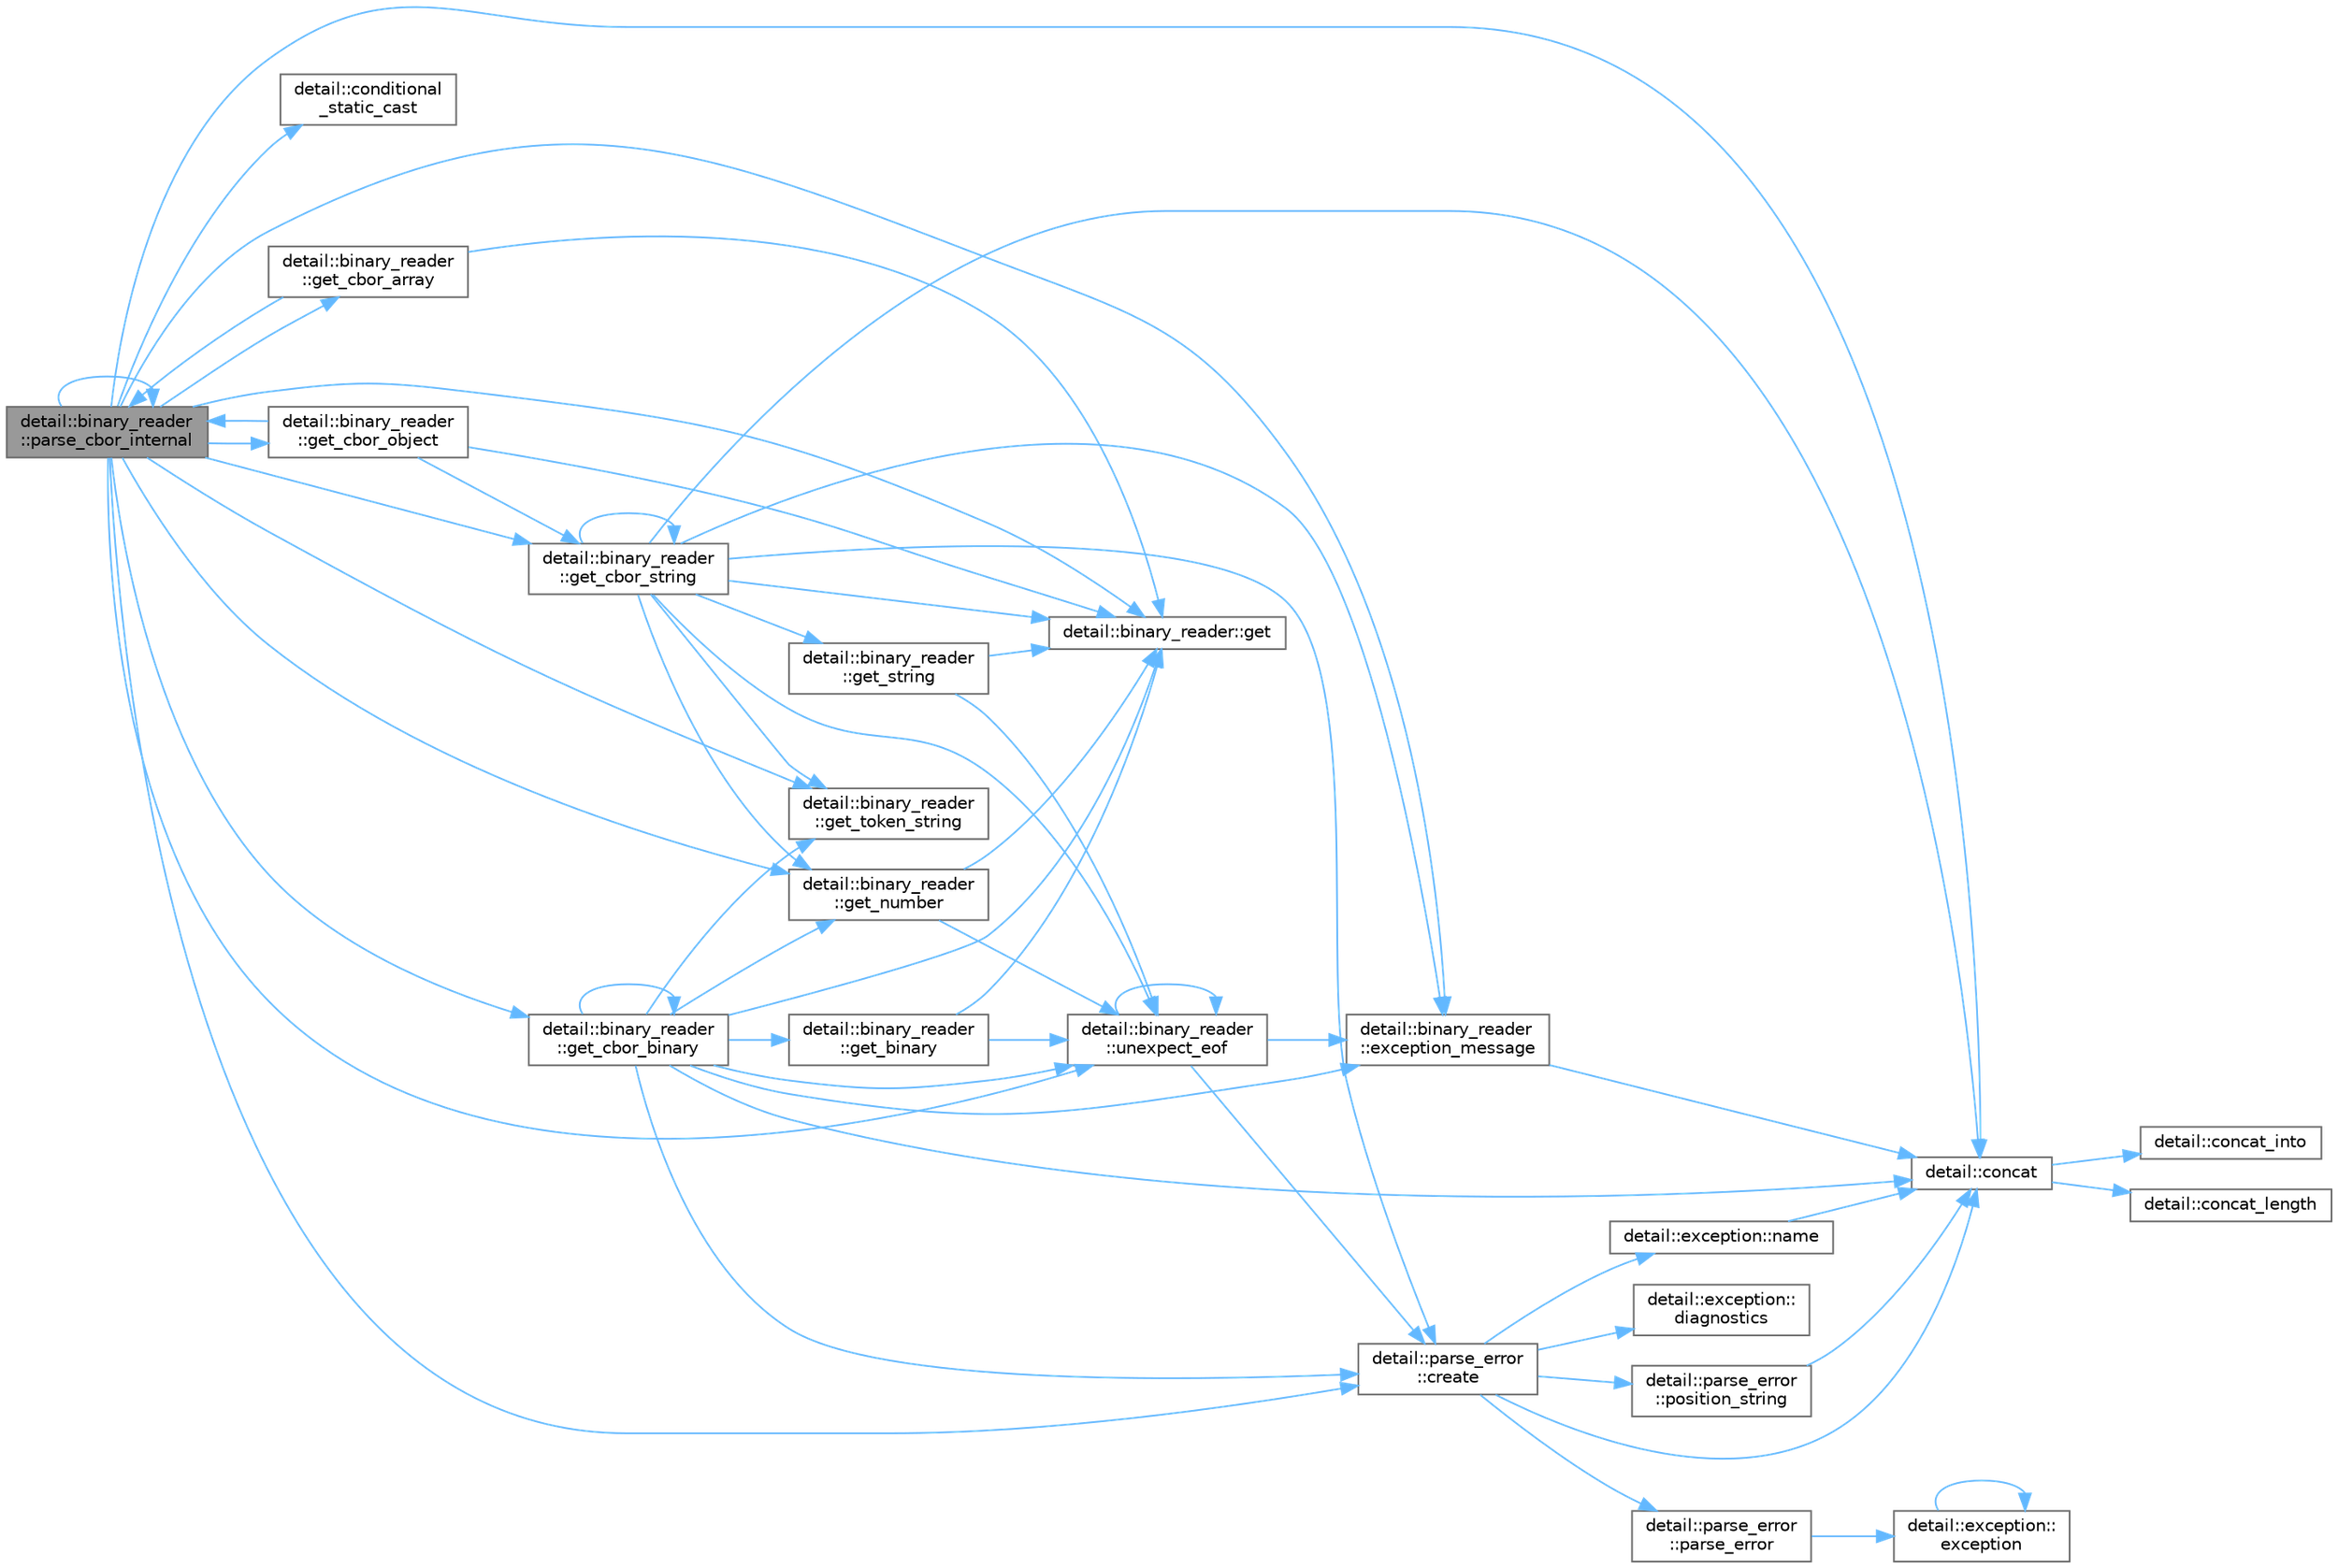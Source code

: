 digraph "detail::binary_reader::parse_cbor_internal"
{
 // LATEX_PDF_SIZE
  bgcolor="transparent";
  edge [fontname=Helvetica,fontsize=10,labelfontname=Helvetica,labelfontsize=10];
  node [fontname=Helvetica,fontsize=10,shape=box,height=0.2,width=0.4];
  rankdir="LR";
  Node1 [id="Node000001",label="detail::binary_reader\l::parse_cbor_internal",height=0.2,width=0.4,color="gray40", fillcolor="grey60", style="filled", fontcolor="black",tooltip=" "];
  Node1 -> Node2 [id="edge1_Node000001_Node000002",color="steelblue1",style="solid",tooltip=" "];
  Node2 [id="Node000002",label="detail::concat",height=0.2,width=0.4,color="grey40", fillcolor="white", style="filled",URL="$namespacedetail.html#a266fb3d4bf633ad6c506434cc91164da",tooltip=" "];
  Node2 -> Node3 [id="edge2_Node000002_Node000003",color="steelblue1",style="solid",tooltip=" "];
  Node3 [id="Node000003",label="detail::concat_into",height=0.2,width=0.4,color="grey40", fillcolor="white", style="filled",URL="$namespacedetail.html#a89f967b745cf8df11ba9d59f93d97753",tooltip=" "];
  Node2 -> Node4 [id="edge3_Node000002_Node000004",color="steelblue1",style="solid",tooltip=" "];
  Node4 [id="Node000004",label="detail::concat_length",height=0.2,width=0.4,color="grey40", fillcolor="white", style="filled",URL="$namespacedetail.html#ac185140ed8c8fcc07a302a890b714b0d",tooltip=" "];
  Node1 -> Node5 [id="edge4_Node000001_Node000005",color="steelblue1",style="solid",tooltip=" "];
  Node5 [id="Node000005",label="detail::conditional\l_static_cast",height=0.2,width=0.4,color="grey40", fillcolor="white", style="filled",URL="$namespacedetail.html#a5d17f1d261bd9fec64c08343c9f809fc",tooltip=" "];
  Node1 -> Node6 [id="edge5_Node000001_Node000006",color="steelblue1",style="solid",tooltip=" "];
  Node6 [id="Node000006",label="detail::parse_error\l::create",height=0.2,width=0.4,color="grey40", fillcolor="white", style="filled",URL="$classdetail_1_1parse__error.html#a07046ea9f33d28f120af188ed674d6df",tooltip="create a parse error exception"];
  Node6 -> Node2 [id="edge6_Node000006_Node000002",color="steelblue1",style="solid",tooltip=" "];
  Node6 -> Node7 [id="edge7_Node000006_Node000007",color="steelblue1",style="solid",tooltip=" "];
  Node7 [id="Node000007",label="detail::exception::\ldiagnostics",height=0.2,width=0.4,color="grey40", fillcolor="white", style="filled",URL="$classdetail_1_1exception.html#a6b4a786b5c1c25dd3edaceb1bf2d5120",tooltip=" "];
  Node6 -> Node8 [id="edge8_Node000006_Node000008",color="steelblue1",style="solid",tooltip=" "];
  Node8 [id="Node000008",label="detail::exception::name",height=0.2,width=0.4,color="grey40", fillcolor="white", style="filled",URL="$classdetail_1_1exception.html#a8f1eb56b9964c8dd84d89d0da98d883b",tooltip=" "];
  Node8 -> Node2 [id="edge9_Node000008_Node000002",color="steelblue1",style="solid",tooltip=" "];
  Node6 -> Node9 [id="edge10_Node000006_Node000009",color="steelblue1",style="solid",tooltip=" "];
  Node9 [id="Node000009",label="detail::parse_error\l::parse_error",height=0.2,width=0.4,color="grey40", fillcolor="white", style="filled",URL="$classdetail_1_1parse__error.html#a7703a00cc97c4590e56254b62b479ff5",tooltip=" "];
  Node9 -> Node10 [id="edge11_Node000009_Node000010",color="steelblue1",style="solid",tooltip=" "];
  Node10 [id="Node000010",label="detail::exception::\lexception",height=0.2,width=0.4,color="grey40", fillcolor="white", style="filled",URL="$classdetail_1_1exception.html#a528d6bc77e88490bbb84cde2222b7ff0",tooltip=" "];
  Node10 -> Node10 [id="edge12_Node000010_Node000010",color="steelblue1",style="solid",tooltip=" "];
  Node6 -> Node11 [id="edge13_Node000006_Node000011",color="steelblue1",style="solid",tooltip=" "];
  Node11 [id="Node000011",label="detail::parse_error\l::position_string",height=0.2,width=0.4,color="grey40", fillcolor="white", style="filled",URL="$classdetail_1_1parse__error.html#a19cdccb06cba79d7b4efc51f501ced8b",tooltip=" "];
  Node11 -> Node2 [id="edge14_Node000011_Node000002",color="steelblue1",style="solid",tooltip=" "];
  Node1 -> Node12 [id="edge15_Node000001_Node000012",color="steelblue1",style="solid",tooltip=" "];
  Node12 [id="Node000012",label="detail::binary_reader\l::exception_message",height=0.2,width=0.4,color="grey40", fillcolor="white", style="filled",URL="$classdetail_1_1binary__reader.html#a39c740811882a0023f6386858a5d5270",tooltip=" "];
  Node12 -> Node2 [id="edge16_Node000012_Node000002",color="steelblue1",style="solid",tooltip=" "];
  Node1 -> Node13 [id="edge17_Node000001_Node000013",color="steelblue1",style="solid",tooltip=" "];
  Node13 [id="Node000013",label="detail::binary_reader::get",height=0.2,width=0.4,color="grey40", fillcolor="white", style="filled",URL="$classdetail_1_1binary__reader.html#a9aeb80d0dd19032e1b2128b3f093a794",tooltip="get next character from the input"];
  Node1 -> Node14 [id="edge18_Node000001_Node000014",color="steelblue1",style="solid",tooltip=" "];
  Node14 [id="Node000014",label="detail::binary_reader\l::get_cbor_array",height=0.2,width=0.4,color="grey40", fillcolor="white", style="filled",URL="$classdetail_1_1binary__reader.html#a90979b91cafd841cbb2014632274a96a",tooltip=" "];
  Node14 -> Node13 [id="edge19_Node000014_Node000013",color="steelblue1",style="solid",tooltip=" "];
  Node14 -> Node1 [id="edge20_Node000014_Node000001",color="steelblue1",style="solid",tooltip=" "];
  Node1 -> Node15 [id="edge21_Node000001_Node000015",color="steelblue1",style="solid",tooltip=" "];
  Node15 [id="Node000015",label="detail::binary_reader\l::get_cbor_binary",height=0.2,width=0.4,color="grey40", fillcolor="white", style="filled",URL="$classdetail_1_1binary__reader.html#a6fcde744e6311dc0646735123ee83831",tooltip="reads a CBOR byte array"];
  Node15 -> Node2 [id="edge22_Node000015_Node000002",color="steelblue1",style="solid",tooltip=" "];
  Node15 -> Node6 [id="edge23_Node000015_Node000006",color="steelblue1",style="solid",tooltip=" "];
  Node15 -> Node12 [id="edge24_Node000015_Node000012",color="steelblue1",style="solid",tooltip=" "];
  Node15 -> Node13 [id="edge25_Node000015_Node000013",color="steelblue1",style="solid",tooltip=" "];
  Node15 -> Node16 [id="edge26_Node000015_Node000016",color="steelblue1",style="solid",tooltip=" "];
  Node16 [id="Node000016",label="detail::binary_reader\l::get_binary",height=0.2,width=0.4,color="grey40", fillcolor="white", style="filled",URL="$classdetail_1_1binary__reader.html#a3ec63657f0ece66358be99ee7ec46c1f",tooltip="create a byte array by reading bytes from the input"];
  Node16 -> Node13 [id="edge27_Node000016_Node000013",color="steelblue1",style="solid",tooltip=" "];
  Node16 -> Node17 [id="edge28_Node000016_Node000017",color="steelblue1",style="solid",tooltip=" "];
  Node17 [id="Node000017",label="detail::binary_reader\l::unexpect_eof",height=0.2,width=0.4,color="grey40", fillcolor="white", style="filled",URL="$classdetail_1_1binary__reader.html#a86d19cc231aae395395030fd8ae19fd5",tooltip=" "];
  Node17 -> Node6 [id="edge29_Node000017_Node000006",color="steelblue1",style="solid",tooltip=" "];
  Node17 -> Node12 [id="edge30_Node000017_Node000012",color="steelblue1",style="solid",tooltip=" "];
  Node17 -> Node17 [id="edge31_Node000017_Node000017",color="steelblue1",style="solid",tooltip=" "];
  Node15 -> Node15 [id="edge32_Node000015_Node000015",color="steelblue1",style="solid",tooltip=" "];
  Node15 -> Node18 [id="edge33_Node000015_Node000018",color="steelblue1",style="solid",tooltip=" "];
  Node18 [id="Node000018",label="detail::binary_reader\l::get_number",height=0.2,width=0.4,color="grey40", fillcolor="white", style="filled",URL="$classdetail_1_1binary__reader.html#a809c1fd4598b7d4cecaf93aaf1547205",tooltip=" "];
  Node18 -> Node13 [id="edge34_Node000018_Node000013",color="steelblue1",style="solid",tooltip=" "];
  Node18 -> Node17 [id="edge35_Node000018_Node000017",color="steelblue1",style="solid",tooltip=" "];
  Node15 -> Node19 [id="edge36_Node000015_Node000019",color="steelblue1",style="solid",tooltip=" "];
  Node19 [id="Node000019",label="detail::binary_reader\l::get_token_string",height=0.2,width=0.4,color="grey40", fillcolor="white", style="filled",URL="$classdetail_1_1binary__reader.html#a2ef89c65a295e23efa6d7363fafc84cc",tooltip=" "];
  Node15 -> Node17 [id="edge37_Node000015_Node000017",color="steelblue1",style="solid",tooltip=" "];
  Node1 -> Node20 [id="edge38_Node000001_Node000020",color="steelblue1",style="solid",tooltip=" "];
  Node20 [id="Node000020",label="detail::binary_reader\l::get_cbor_object",height=0.2,width=0.4,color="grey40", fillcolor="white", style="filled",URL="$classdetail_1_1binary__reader.html#a6a8ec4dc630e18ebacca8fb90f2b9b37",tooltip=" "];
  Node20 -> Node13 [id="edge39_Node000020_Node000013",color="steelblue1",style="solid",tooltip=" "];
  Node20 -> Node21 [id="edge40_Node000020_Node000021",color="steelblue1",style="solid",tooltip=" "];
  Node21 [id="Node000021",label="detail::binary_reader\l::get_cbor_string",height=0.2,width=0.4,color="grey40", fillcolor="white", style="filled",URL="$classdetail_1_1binary__reader.html#af739624b7c49bb1a0bc70ac6f5066a24",tooltip="reads a CBOR string"];
  Node21 -> Node2 [id="edge41_Node000021_Node000002",color="steelblue1",style="solid",tooltip=" "];
  Node21 -> Node6 [id="edge42_Node000021_Node000006",color="steelblue1",style="solid",tooltip=" "];
  Node21 -> Node12 [id="edge43_Node000021_Node000012",color="steelblue1",style="solid",tooltip=" "];
  Node21 -> Node13 [id="edge44_Node000021_Node000013",color="steelblue1",style="solid",tooltip=" "];
  Node21 -> Node21 [id="edge45_Node000021_Node000021",color="steelblue1",style="solid",tooltip=" "];
  Node21 -> Node18 [id="edge46_Node000021_Node000018",color="steelblue1",style="solid",tooltip=" "];
  Node21 -> Node22 [id="edge47_Node000021_Node000022",color="steelblue1",style="solid",tooltip=" "];
  Node22 [id="Node000022",label="detail::binary_reader\l::get_string",height=0.2,width=0.4,color="grey40", fillcolor="white", style="filled",URL="$classdetail_1_1binary__reader.html#a0378b0788080dd6ba0eaaaa7aab855bf",tooltip="create a string by reading characters from the input"];
  Node22 -> Node13 [id="edge48_Node000022_Node000013",color="steelblue1",style="solid",tooltip=" "];
  Node22 -> Node17 [id="edge49_Node000022_Node000017",color="steelblue1",style="solid",tooltip=" "];
  Node21 -> Node19 [id="edge50_Node000021_Node000019",color="steelblue1",style="solid",tooltip=" "];
  Node21 -> Node17 [id="edge51_Node000021_Node000017",color="steelblue1",style="solid",tooltip=" "];
  Node20 -> Node1 [id="edge52_Node000020_Node000001",color="steelblue1",style="solid",tooltip=" "];
  Node1 -> Node21 [id="edge53_Node000001_Node000021",color="steelblue1",style="solid",tooltip=" "];
  Node1 -> Node18 [id="edge54_Node000001_Node000018",color="steelblue1",style="solid",tooltip=" "];
  Node1 -> Node19 [id="edge55_Node000001_Node000019",color="steelblue1",style="solid",tooltip=" "];
  Node1 -> Node1 [id="edge56_Node000001_Node000001",color="steelblue1",style="solid",tooltip=" "];
  Node1 -> Node17 [id="edge57_Node000001_Node000017",color="steelblue1",style="solid",tooltip=" "];
}
